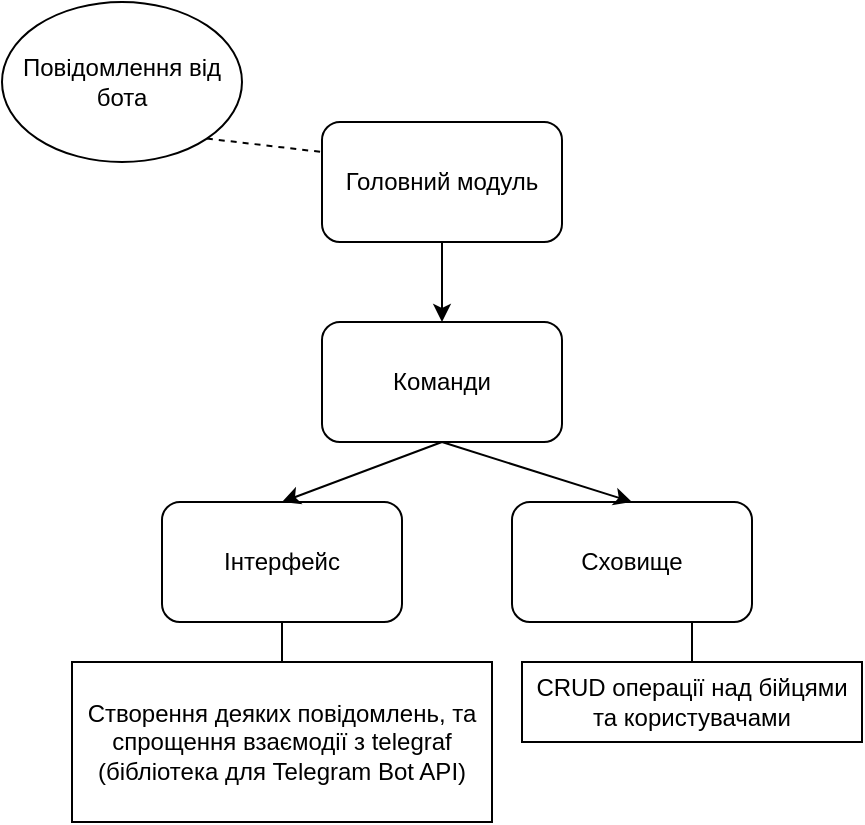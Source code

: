 <mxfile version="12.9.14" type="device"><diagram id="GQmTKvOVwNnkRng01nZ8" name="Page-1"><mxGraphModel dx="827" dy="488" grid="1" gridSize="10" guides="1" tooltips="1" connect="1" arrows="1" fold="1" page="1" pageScale="1" pageWidth="827" pageHeight="1169" math="0" shadow="0"><root><mxCell id="0"/><mxCell id="1" parent="0"/><mxCell id="Rq7Rz2-BwDKLmtbl8ze2-1" value="Головний модуль" style="rounded=1;whiteSpace=wrap;html=1;" vertex="1" parent="1"><mxGeometry x="340" y="180" width="120" height="60" as="geometry"/></mxCell><mxCell id="Rq7Rz2-BwDKLmtbl8ze2-2" value="Команди" style="rounded=1;whiteSpace=wrap;html=1;" vertex="1" parent="1"><mxGeometry x="340" y="280" width="120" height="60" as="geometry"/></mxCell><mxCell id="Rq7Rz2-BwDKLmtbl8ze2-3" value="Сховище" style="rounded=1;whiteSpace=wrap;html=1;" vertex="1" parent="1"><mxGeometry x="435" y="370" width="120" height="60" as="geometry"/></mxCell><mxCell id="Rq7Rz2-BwDKLmtbl8ze2-4" value="Інтерфейс" style="rounded=1;whiteSpace=wrap;html=1;" vertex="1" parent="1"><mxGeometry x="260" y="370" width="120" height="60" as="geometry"/></mxCell><mxCell id="Rq7Rz2-BwDKLmtbl8ze2-5" value="" style="endArrow=classic;html=1;exitX=0.5;exitY=1;exitDx=0;exitDy=0;entryX=0.5;entryY=0;entryDx=0;entryDy=0;" edge="1" parent="1" source="Rq7Rz2-BwDKLmtbl8ze2-1" target="Rq7Rz2-BwDKLmtbl8ze2-2"><mxGeometry width="50" height="50" relative="1" as="geometry"><mxPoint x="510" y="360" as="sourcePoint"/><mxPoint x="560" y="310" as="targetPoint"/></mxGeometry></mxCell><mxCell id="Rq7Rz2-BwDKLmtbl8ze2-6" value="" style="endArrow=classic;html=1;exitX=0.5;exitY=1;exitDx=0;exitDy=0;entryX=0.5;entryY=0;entryDx=0;entryDy=0;" edge="1" parent="1" source="Rq7Rz2-BwDKLmtbl8ze2-2" target="Rq7Rz2-BwDKLmtbl8ze2-3"><mxGeometry width="50" height="50" relative="1" as="geometry"><mxPoint x="470" y="310" as="sourcePoint"/><mxPoint x="550" y="310" as="targetPoint"/></mxGeometry></mxCell><mxCell id="Rq7Rz2-BwDKLmtbl8ze2-7" value="" style="endArrow=classic;html=1;exitX=0.5;exitY=1;exitDx=0;exitDy=0;entryX=0.5;entryY=0;entryDx=0;entryDy=0;" edge="1" parent="1" source="Rq7Rz2-BwDKLmtbl8ze2-2" target="Rq7Rz2-BwDKLmtbl8ze2-4"><mxGeometry width="50" height="50" relative="1" as="geometry"><mxPoint x="510" y="390" as="sourcePoint"/><mxPoint x="540" y="430" as="targetPoint"/></mxGeometry></mxCell><mxCell id="Rq7Rz2-BwDKLmtbl8ze2-8" value="CRUD операції над бійцями та користувачами" style="rounded=0;whiteSpace=wrap;html=1;" vertex="1" parent="1"><mxGeometry x="440" y="450" width="170" height="40" as="geometry"/></mxCell><mxCell id="Rq7Rz2-BwDKLmtbl8ze2-9" value="Створення деяких повідомлень, та спрощення взаємодії з telegraf (бібліотека для Telegram Bot API)" style="rounded=0;whiteSpace=wrap;html=1;" vertex="1" parent="1"><mxGeometry x="215" y="450" width="210" height="80" as="geometry"/></mxCell><mxCell id="Rq7Rz2-BwDKLmtbl8ze2-10" value="" style="endArrow=none;html=1;entryX=0.5;entryY=1;entryDx=0;entryDy=0;exitX=0.5;exitY=0;exitDx=0;exitDy=0;" edge="1" parent="1" source="Rq7Rz2-BwDKLmtbl8ze2-9" target="Rq7Rz2-BwDKLmtbl8ze2-4"><mxGeometry width="50" height="50" relative="1" as="geometry"><mxPoint x="335" y="490" as="sourcePoint"/><mxPoint x="375" y="390" as="targetPoint"/></mxGeometry></mxCell><mxCell id="Rq7Rz2-BwDKLmtbl8ze2-11" value="" style="endArrow=none;html=1;exitX=0.5;exitY=0;exitDx=0;exitDy=0;entryX=0.75;entryY=1;entryDx=0;entryDy=0;" edge="1" parent="1" source="Rq7Rz2-BwDKLmtbl8ze2-8" target="Rq7Rz2-BwDKLmtbl8ze2-3"><mxGeometry width="50" height="50" relative="1" as="geometry"><mxPoint x="325" y="440" as="sourcePoint"/><mxPoint x="375" y="390" as="targetPoint"/></mxGeometry></mxCell><mxCell id="Rq7Rz2-BwDKLmtbl8ze2-13" value="Повідомлення від бота" style="ellipse;whiteSpace=wrap;html=1;" vertex="1" parent="1"><mxGeometry x="180" y="120" width="120" height="80" as="geometry"/></mxCell><mxCell id="Rq7Rz2-BwDKLmtbl8ze2-15" value="" style="endArrow=none;dashed=1;html=1;entryX=0;entryY=0.25;entryDx=0;entryDy=0;exitX=1;exitY=1;exitDx=0;exitDy=0;" edge="1" parent="1" source="Rq7Rz2-BwDKLmtbl8ze2-13" target="Rq7Rz2-BwDKLmtbl8ze2-1"><mxGeometry width="50" height="50" relative="1" as="geometry"><mxPoint x="180" y="310" as="sourcePoint"/><mxPoint x="230" y="260" as="targetPoint"/></mxGeometry></mxCell></root></mxGraphModel></diagram></mxfile>